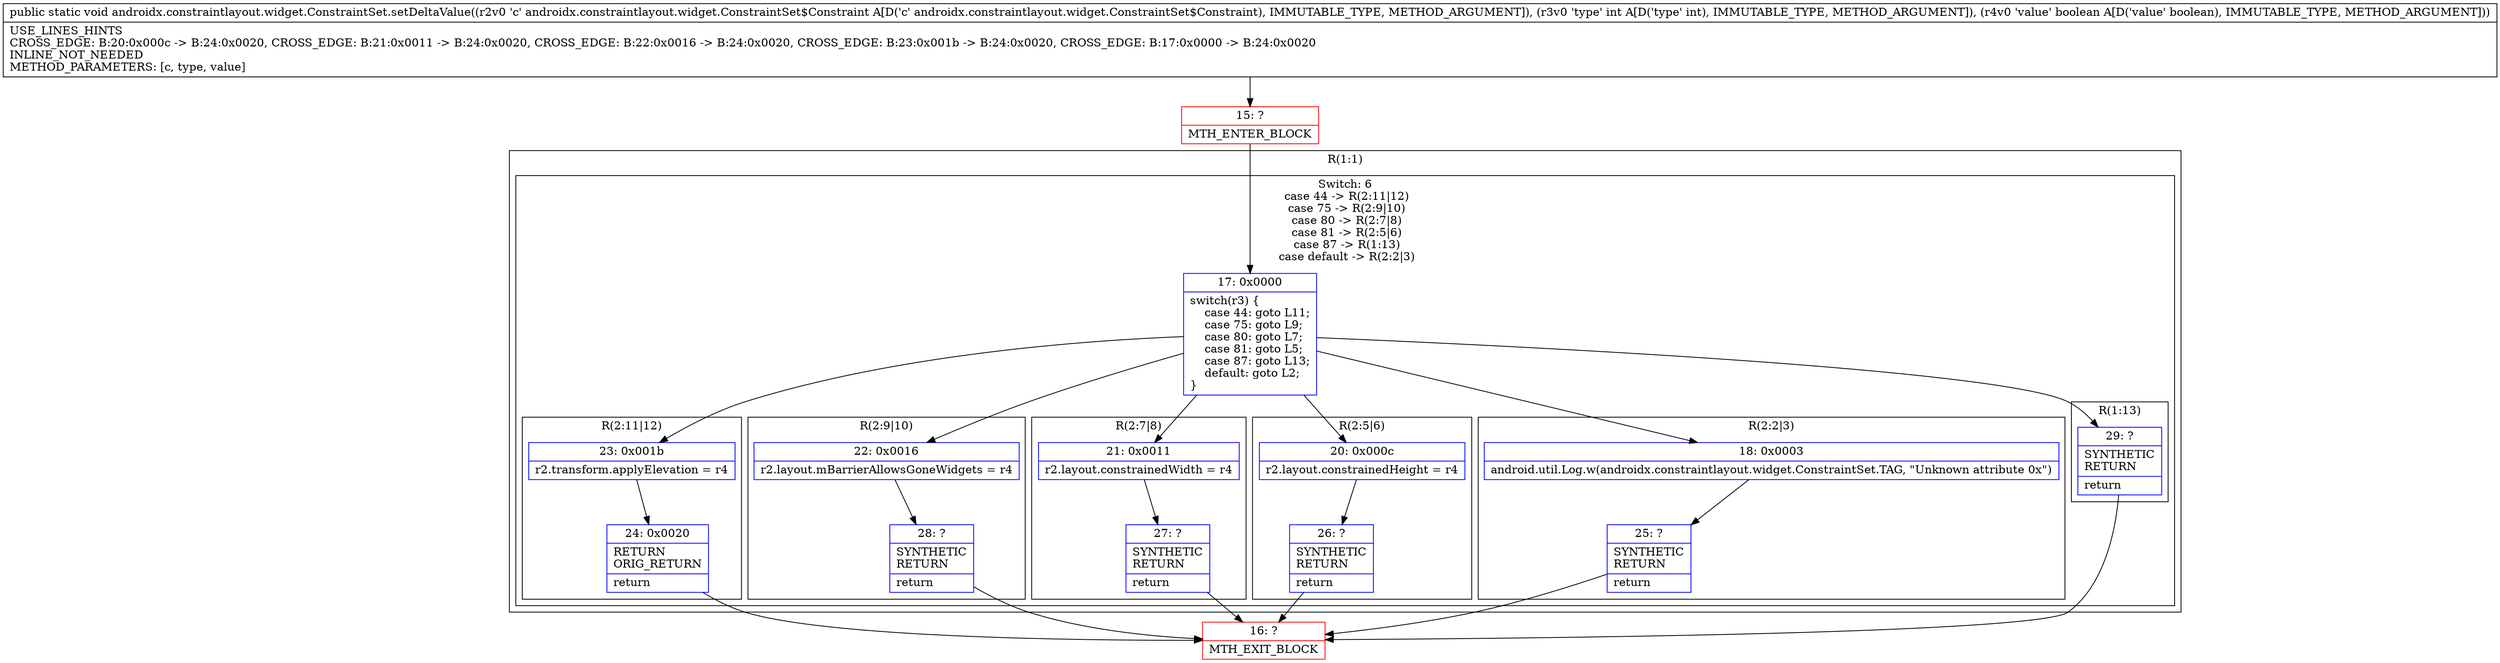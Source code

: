 digraph "CFG forandroidx.constraintlayout.widget.ConstraintSet.setDeltaValue(Landroidx\/constraintlayout\/widget\/ConstraintSet$Constraint;IZ)V" {
subgraph cluster_Region_141300174 {
label = "R(1:1)";
node [shape=record,color=blue];
subgraph cluster_SwitchRegion_394801968 {
label = "Switch: 6
 case 44 -> R(2:11|12)
 case 75 -> R(2:9|10)
 case 80 -> R(2:7|8)
 case 81 -> R(2:5|6)
 case 87 -> R(1:13)
 case default -> R(2:2|3)";
node [shape=record,color=blue];
Node_17 [shape=record,label="{17\:\ 0x0000|switch(r3) \{\l    case 44: goto L11;\l    case 75: goto L9;\l    case 80: goto L7;\l    case 81: goto L5;\l    case 87: goto L13;\l    default: goto L2;\l\}\l}"];
subgraph cluster_Region_773235330 {
label = "R(2:11|12)";
node [shape=record,color=blue];
Node_23 [shape=record,label="{23\:\ 0x001b|r2.transform.applyElevation = r4\l}"];
Node_24 [shape=record,label="{24\:\ 0x0020|RETURN\lORIG_RETURN\l|return\l}"];
}
subgraph cluster_Region_1886573210 {
label = "R(2:9|10)";
node [shape=record,color=blue];
Node_22 [shape=record,label="{22\:\ 0x0016|r2.layout.mBarrierAllowsGoneWidgets = r4\l}"];
Node_28 [shape=record,label="{28\:\ ?|SYNTHETIC\lRETURN\l|return\l}"];
}
subgraph cluster_Region_418926395 {
label = "R(2:7|8)";
node [shape=record,color=blue];
Node_21 [shape=record,label="{21\:\ 0x0011|r2.layout.constrainedWidth = r4\l}"];
Node_27 [shape=record,label="{27\:\ ?|SYNTHETIC\lRETURN\l|return\l}"];
}
subgraph cluster_Region_1321205415 {
label = "R(2:5|6)";
node [shape=record,color=blue];
Node_20 [shape=record,label="{20\:\ 0x000c|r2.layout.constrainedHeight = r4\l}"];
Node_26 [shape=record,label="{26\:\ ?|SYNTHETIC\lRETURN\l|return\l}"];
}
subgraph cluster_Region_1436964672 {
label = "R(1:13)";
node [shape=record,color=blue];
Node_29 [shape=record,label="{29\:\ ?|SYNTHETIC\lRETURN\l|return\l}"];
}
subgraph cluster_Region_858171756 {
label = "R(2:2|3)";
node [shape=record,color=blue];
Node_18 [shape=record,label="{18\:\ 0x0003|android.util.Log.w(androidx.constraintlayout.widget.ConstraintSet.TAG, \"Unknown attribute 0x\")\l}"];
Node_25 [shape=record,label="{25\:\ ?|SYNTHETIC\lRETURN\l|return\l}"];
}
}
}
Node_15 [shape=record,color=red,label="{15\:\ ?|MTH_ENTER_BLOCK\l}"];
Node_16 [shape=record,color=red,label="{16\:\ ?|MTH_EXIT_BLOCK\l}"];
MethodNode[shape=record,label="{public static void androidx.constraintlayout.widget.ConstraintSet.setDeltaValue((r2v0 'c' androidx.constraintlayout.widget.ConstraintSet$Constraint A[D('c' androidx.constraintlayout.widget.ConstraintSet$Constraint), IMMUTABLE_TYPE, METHOD_ARGUMENT]), (r3v0 'type' int A[D('type' int), IMMUTABLE_TYPE, METHOD_ARGUMENT]), (r4v0 'value' boolean A[D('value' boolean), IMMUTABLE_TYPE, METHOD_ARGUMENT]))  | USE_LINES_HINTS\lCROSS_EDGE: B:20:0x000c \-\> B:24:0x0020, CROSS_EDGE: B:21:0x0011 \-\> B:24:0x0020, CROSS_EDGE: B:22:0x0016 \-\> B:24:0x0020, CROSS_EDGE: B:23:0x001b \-\> B:24:0x0020, CROSS_EDGE: B:17:0x0000 \-\> B:24:0x0020\lINLINE_NOT_NEEDED\lMETHOD_PARAMETERS: [c, type, value]\l}"];
MethodNode -> Node_15;Node_17 -> Node_18;
Node_17 -> Node_20;
Node_17 -> Node_21;
Node_17 -> Node_22;
Node_17 -> Node_23;
Node_17 -> Node_29;
Node_23 -> Node_24;
Node_24 -> Node_16;
Node_22 -> Node_28;
Node_28 -> Node_16;
Node_21 -> Node_27;
Node_27 -> Node_16;
Node_20 -> Node_26;
Node_26 -> Node_16;
Node_29 -> Node_16;
Node_18 -> Node_25;
Node_25 -> Node_16;
Node_15 -> Node_17;
}

